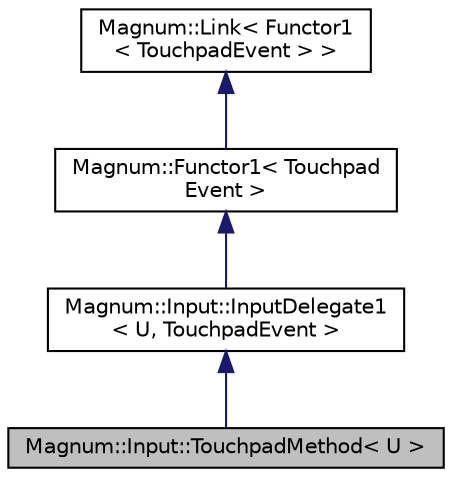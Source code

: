 digraph "Magnum::Input::TouchpadMethod&lt; U &gt;"
{
  edge [fontname="Helvetica",fontsize="10",labelfontname="Helvetica",labelfontsize="10"];
  node [fontname="Helvetica",fontsize="10",shape=record];
  Node1 [label="Magnum::Input::TouchpadMethod\< U \>",height=0.2,width=0.4,color="black", fillcolor="grey75", style="filled", fontcolor="black"];
  Node2 -> Node1 [dir="back",color="midnightblue",fontsize="10",style="solid"];
  Node2 [label="Magnum::Input::InputDelegate1\l\< U, TouchpadEvent \>",height=0.2,width=0.4,color="black", fillcolor="white", style="filled",URL="$class_magnum_1_1_input_1_1_input_delegate1.html"];
  Node3 -> Node2 [dir="back",color="midnightblue",fontsize="10",style="solid"];
  Node3 [label="Magnum::Functor1\< Touchpad\lEvent \>",height=0.2,width=0.4,color="black", fillcolor="white", style="filled",URL="$class_magnum_1_1_functor1.html"];
  Node4 -> Node3 [dir="back",color="midnightblue",fontsize="10",style="solid"];
  Node4 [label="Magnum::Link\< Functor1\l\< TouchpadEvent \> \>",height=0.2,width=0.4,color="black", fillcolor="white", style="filled",URL="$class_magnum_1_1_link.html"];
}
